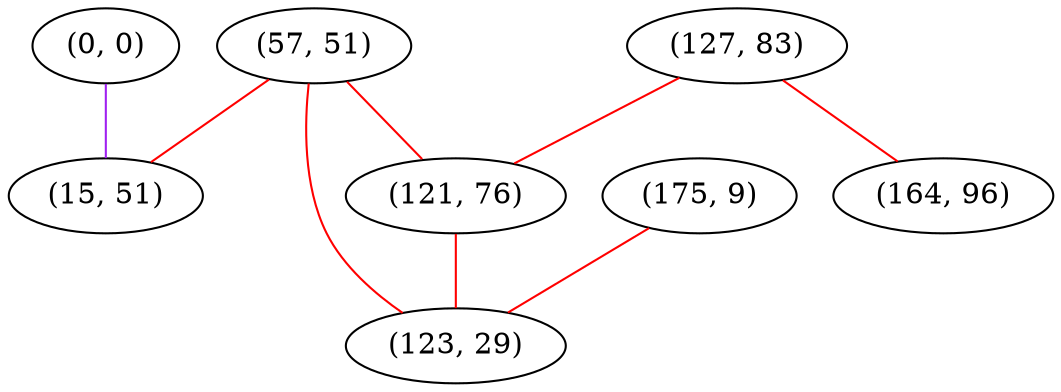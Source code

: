 graph "" {
"(0, 0)";
"(127, 83)";
"(57, 51)";
"(121, 76)";
"(175, 9)";
"(15, 51)";
"(123, 29)";
"(164, 96)";
"(0, 0)" -- "(15, 51)"  [color=purple, key=0, weight=4];
"(127, 83)" -- "(121, 76)"  [color=red, key=0, weight=1];
"(127, 83)" -- "(164, 96)"  [color=red, key=0, weight=1];
"(57, 51)" -- "(15, 51)"  [color=red, key=0, weight=1];
"(57, 51)" -- "(121, 76)"  [color=red, key=0, weight=1];
"(57, 51)" -- "(123, 29)"  [color=red, key=0, weight=1];
"(121, 76)" -- "(123, 29)"  [color=red, key=0, weight=1];
"(175, 9)" -- "(123, 29)"  [color=red, key=0, weight=1];
}
